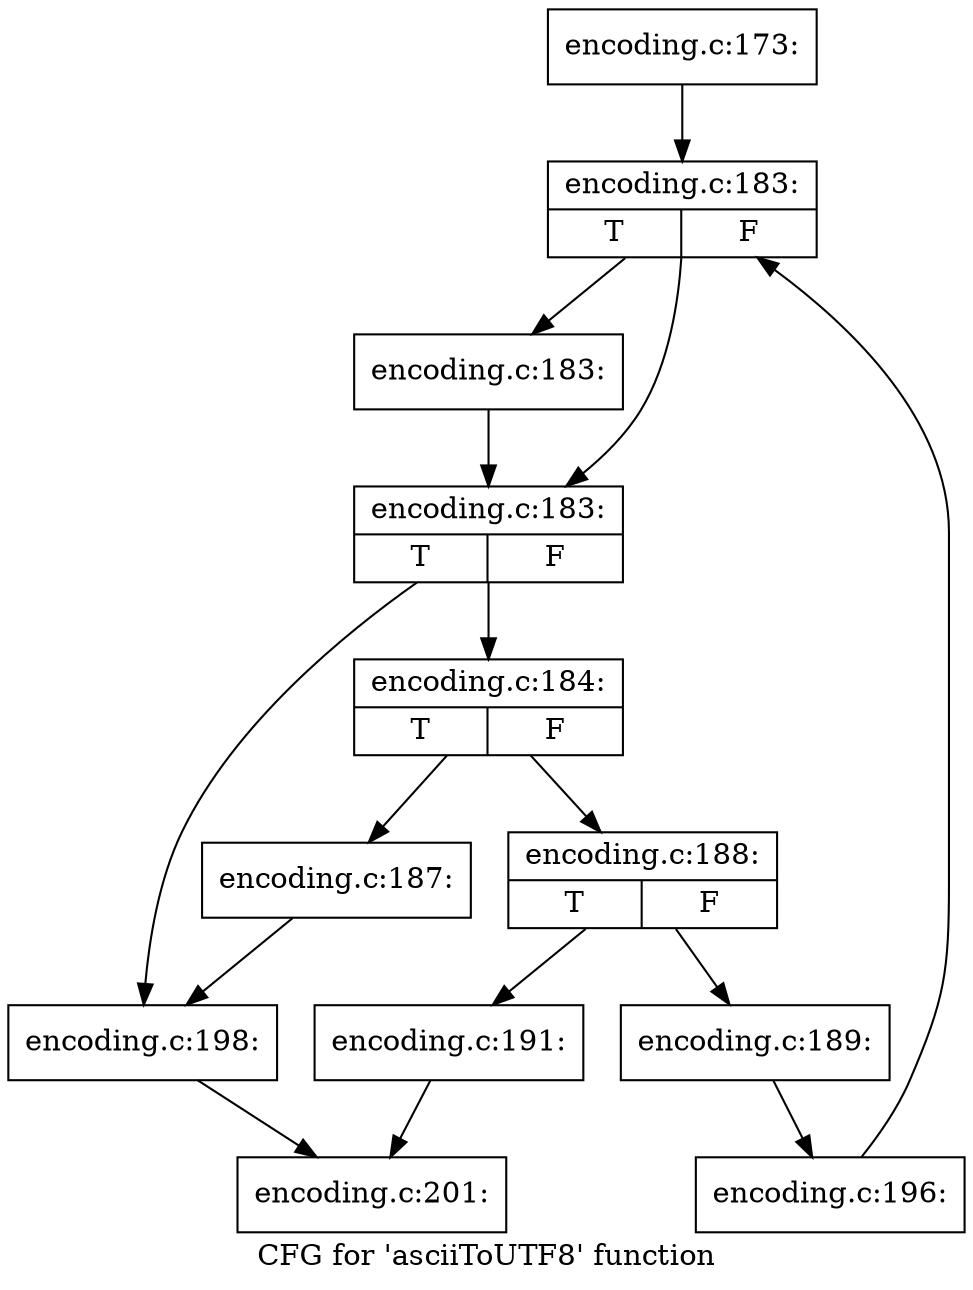 digraph "CFG for 'asciiToUTF8' function" {
	label="CFG for 'asciiToUTF8' function";

	Node0x4801550 [shape=record,label="{encoding.c:173:}"];
	Node0x4801550 -> Node0x4804080;
	Node0x4804080 [shape=record,label="{encoding.c:183:|{<s0>T|<s1>F}}"];
	Node0x4804080 -> Node0x4804370;
	Node0x4804080 -> Node0x4804320;
	Node0x4804370 [shape=record,label="{encoding.c:183:}"];
	Node0x4804370 -> Node0x4804320;
	Node0x4804320 [shape=record,label="{encoding.c:183:|{<s0>T|<s1>F}}"];
	Node0x4804320 -> Node0x4804c60;
	Node0x4804320 -> Node0x48042a0;
	Node0x4804c60 [shape=record,label="{encoding.c:184:|{<s0>T|<s1>F}}"];
	Node0x4804c60 -> Node0x4805190;
	Node0x4804c60 -> Node0x48051e0;
	Node0x4805190 [shape=record,label="{encoding.c:187:}"];
	Node0x4805190 -> Node0x48042a0;
	Node0x48051e0 [shape=record,label="{encoding.c:188:|{<s0>T|<s1>F}}"];
	Node0x48051e0 -> Node0x48055f0;
	Node0x48051e0 -> Node0x4805690;
	Node0x48055f0 [shape=record,label="{encoding.c:189:}"];
	Node0x48055f0 -> Node0x4805640;
	Node0x4805690 [shape=record,label="{encoding.c:191:}"];
	Node0x4805690 -> Node0x47feaf0;
	Node0x4805640 [shape=record,label="{encoding.c:196:}"];
	Node0x4805640 -> Node0x4804080;
	Node0x48042a0 [shape=record,label="{encoding.c:198:}"];
	Node0x48042a0 -> Node0x47feaf0;
	Node0x47feaf0 [shape=record,label="{encoding.c:201:}"];
}
